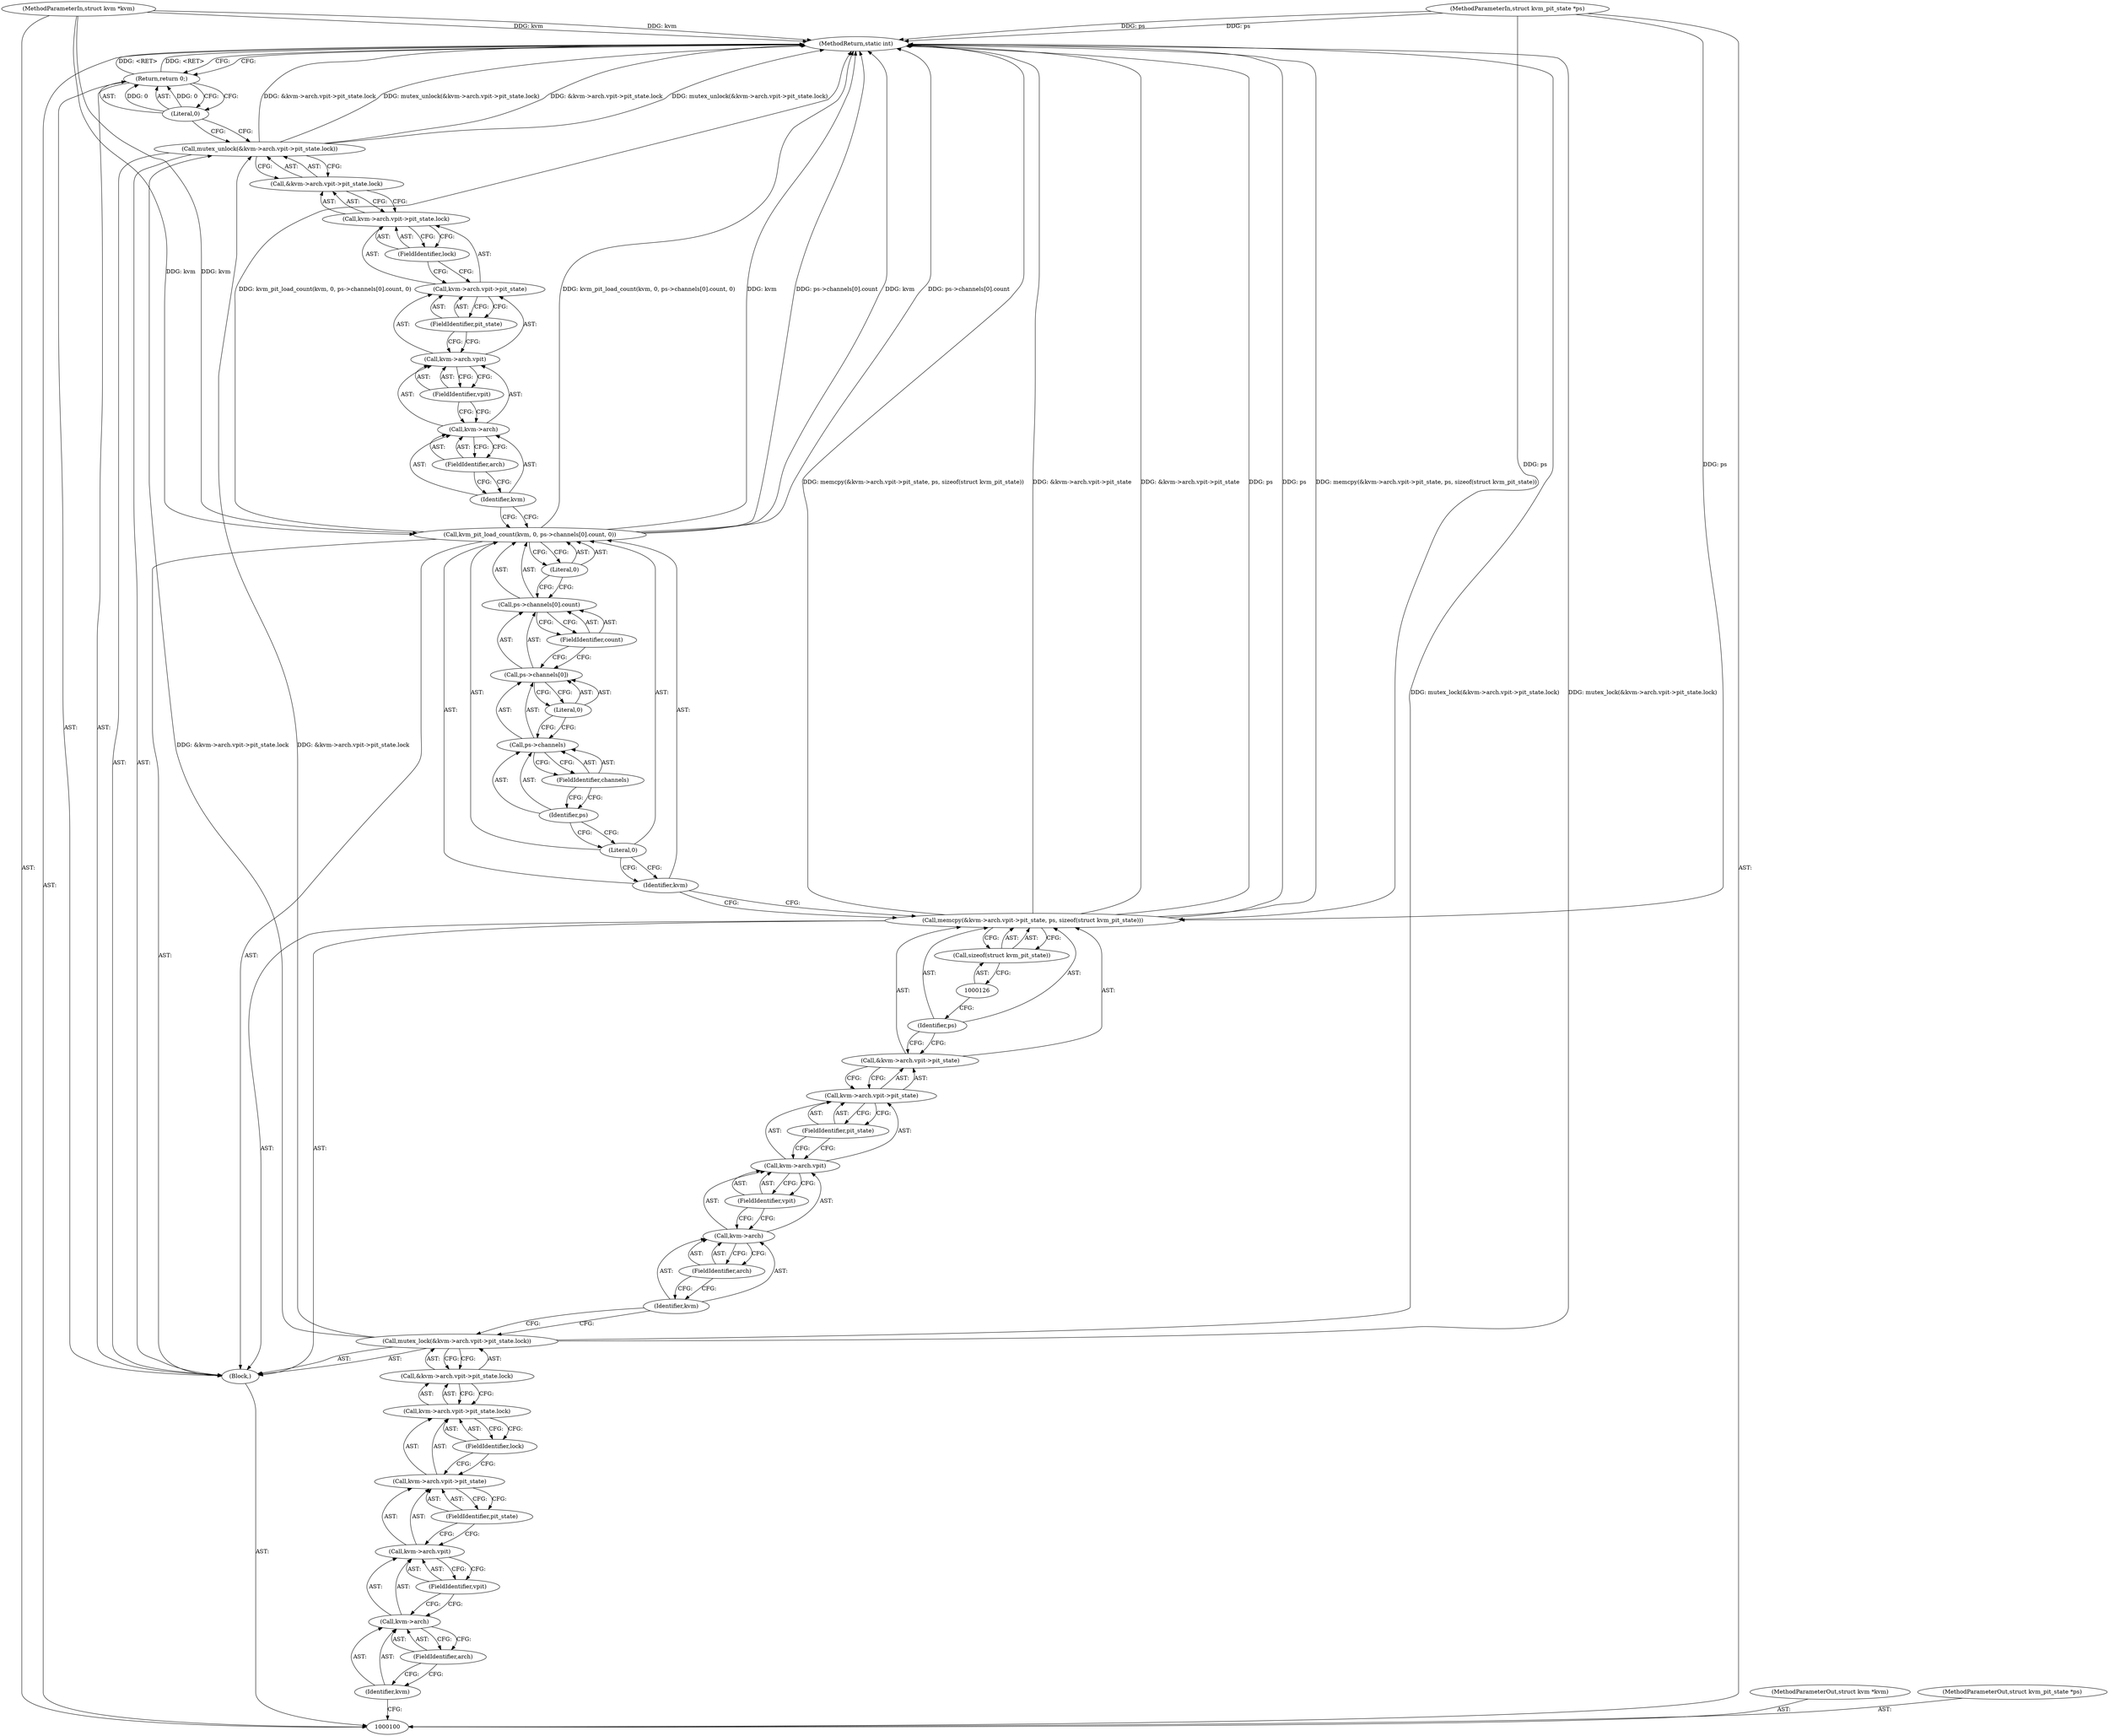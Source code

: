digraph "1_linux_0185604c2d82c560dab2f2933a18f797e74ab5a8" {
"1000151" [label="(MethodReturn,static int)"];
"1000101" [label="(MethodParameterIn,struct kvm *kvm)"];
"1000202" [label="(MethodParameterOut,struct kvm *kvm)"];
"1000102" [label="(MethodParameterIn,struct kvm_pit_state *ps)"];
"1000203" [label="(MethodParameterOut,struct kvm_pit_state *ps)"];
"1000103" [label="(Block,)"];
"1000105" [label="(Call,&kvm->arch.vpit->pit_state.lock)"];
"1000106" [label="(Call,kvm->arch.vpit->pit_state.lock)"];
"1000107" [label="(Call,kvm->arch.vpit->pit_state)"];
"1000108" [label="(Call,kvm->arch.vpit)"];
"1000109" [label="(Call,kvm->arch)"];
"1000110" [label="(Identifier,kvm)"];
"1000111" [label="(FieldIdentifier,arch)"];
"1000104" [label="(Call,mutex_lock(&kvm->arch.vpit->pit_state.lock))"];
"1000112" [label="(FieldIdentifier,vpit)"];
"1000113" [label="(FieldIdentifier,pit_state)"];
"1000114" [label="(FieldIdentifier,lock)"];
"1000117" [label="(Call,kvm->arch.vpit->pit_state)"];
"1000118" [label="(Call,kvm->arch.vpit)"];
"1000119" [label="(Call,kvm->arch)"];
"1000120" [label="(Identifier,kvm)"];
"1000121" [label="(FieldIdentifier,arch)"];
"1000115" [label="(Call,memcpy(&kvm->arch.vpit->pit_state, ps, sizeof(struct kvm_pit_state)))"];
"1000122" [label="(FieldIdentifier,vpit)"];
"1000123" [label="(FieldIdentifier,pit_state)"];
"1000124" [label="(Identifier,ps)"];
"1000125" [label="(Call,sizeof(struct kvm_pit_state))"];
"1000116" [label="(Call,&kvm->arch.vpit->pit_state)"];
"1000127" [label="(Call,kvm_pit_load_count(kvm, 0, ps->channels[0].count, 0))"];
"1000128" [label="(Identifier,kvm)"];
"1000129" [label="(Literal,0)"];
"1000130" [label="(Call,ps->channels[0].count)"];
"1000131" [label="(Call,ps->channels[0])"];
"1000132" [label="(Call,ps->channels)"];
"1000133" [label="(Identifier,ps)"];
"1000134" [label="(FieldIdentifier,channels)"];
"1000135" [label="(Literal,0)"];
"1000136" [label="(FieldIdentifier,count)"];
"1000137" [label="(Literal,0)"];
"1000139" [label="(Call,&kvm->arch.vpit->pit_state.lock)"];
"1000140" [label="(Call,kvm->arch.vpit->pit_state.lock)"];
"1000141" [label="(Call,kvm->arch.vpit->pit_state)"];
"1000142" [label="(Call,kvm->arch.vpit)"];
"1000143" [label="(Call,kvm->arch)"];
"1000144" [label="(Identifier,kvm)"];
"1000138" [label="(Call,mutex_unlock(&kvm->arch.vpit->pit_state.lock))"];
"1000145" [label="(FieldIdentifier,arch)"];
"1000146" [label="(FieldIdentifier,vpit)"];
"1000147" [label="(FieldIdentifier,pit_state)"];
"1000148" [label="(FieldIdentifier,lock)"];
"1000149" [label="(Return,return 0;)"];
"1000150" [label="(Literal,0)"];
"1000151" -> "1000100"  [label="AST: "];
"1000151" -> "1000149"  [label="CFG: "];
"1000149" -> "1000151"  [label="DDG: <RET>"];
"1000127" -> "1000151"  [label="DDG: ps->channels[0].count"];
"1000127" -> "1000151"  [label="DDG: kvm_pit_load_count(kvm, 0, ps->channels[0].count, 0)"];
"1000127" -> "1000151"  [label="DDG: kvm"];
"1000104" -> "1000151"  [label="DDG: mutex_lock(&kvm->arch.vpit->pit_state.lock)"];
"1000138" -> "1000151"  [label="DDG: &kvm->arch.vpit->pit_state.lock"];
"1000138" -> "1000151"  [label="DDG: mutex_unlock(&kvm->arch.vpit->pit_state.lock)"];
"1000115" -> "1000151"  [label="DDG: memcpy(&kvm->arch.vpit->pit_state, ps, sizeof(struct kvm_pit_state))"];
"1000115" -> "1000151"  [label="DDG: &kvm->arch.vpit->pit_state"];
"1000115" -> "1000151"  [label="DDG: ps"];
"1000102" -> "1000151"  [label="DDG: ps"];
"1000101" -> "1000151"  [label="DDG: kvm"];
"1000101" -> "1000100"  [label="AST: "];
"1000101" -> "1000151"  [label="DDG: kvm"];
"1000101" -> "1000127"  [label="DDG: kvm"];
"1000202" -> "1000100"  [label="AST: "];
"1000102" -> "1000100"  [label="AST: "];
"1000102" -> "1000151"  [label="DDG: ps"];
"1000102" -> "1000115"  [label="DDG: ps"];
"1000203" -> "1000100"  [label="AST: "];
"1000103" -> "1000100"  [label="AST: "];
"1000104" -> "1000103"  [label="AST: "];
"1000115" -> "1000103"  [label="AST: "];
"1000127" -> "1000103"  [label="AST: "];
"1000138" -> "1000103"  [label="AST: "];
"1000149" -> "1000103"  [label="AST: "];
"1000105" -> "1000104"  [label="AST: "];
"1000105" -> "1000106"  [label="CFG: "];
"1000106" -> "1000105"  [label="AST: "];
"1000104" -> "1000105"  [label="CFG: "];
"1000106" -> "1000105"  [label="AST: "];
"1000106" -> "1000114"  [label="CFG: "];
"1000107" -> "1000106"  [label="AST: "];
"1000114" -> "1000106"  [label="AST: "];
"1000105" -> "1000106"  [label="CFG: "];
"1000107" -> "1000106"  [label="AST: "];
"1000107" -> "1000113"  [label="CFG: "];
"1000108" -> "1000107"  [label="AST: "];
"1000113" -> "1000107"  [label="AST: "];
"1000114" -> "1000107"  [label="CFG: "];
"1000108" -> "1000107"  [label="AST: "];
"1000108" -> "1000112"  [label="CFG: "];
"1000109" -> "1000108"  [label="AST: "];
"1000112" -> "1000108"  [label="AST: "];
"1000113" -> "1000108"  [label="CFG: "];
"1000109" -> "1000108"  [label="AST: "];
"1000109" -> "1000111"  [label="CFG: "];
"1000110" -> "1000109"  [label="AST: "];
"1000111" -> "1000109"  [label="AST: "];
"1000112" -> "1000109"  [label="CFG: "];
"1000110" -> "1000109"  [label="AST: "];
"1000110" -> "1000100"  [label="CFG: "];
"1000111" -> "1000110"  [label="CFG: "];
"1000111" -> "1000109"  [label="AST: "];
"1000111" -> "1000110"  [label="CFG: "];
"1000109" -> "1000111"  [label="CFG: "];
"1000104" -> "1000103"  [label="AST: "];
"1000104" -> "1000105"  [label="CFG: "];
"1000105" -> "1000104"  [label="AST: "];
"1000120" -> "1000104"  [label="CFG: "];
"1000104" -> "1000151"  [label="DDG: mutex_lock(&kvm->arch.vpit->pit_state.lock)"];
"1000104" -> "1000138"  [label="DDG: &kvm->arch.vpit->pit_state.lock"];
"1000112" -> "1000108"  [label="AST: "];
"1000112" -> "1000109"  [label="CFG: "];
"1000108" -> "1000112"  [label="CFG: "];
"1000113" -> "1000107"  [label="AST: "];
"1000113" -> "1000108"  [label="CFG: "];
"1000107" -> "1000113"  [label="CFG: "];
"1000114" -> "1000106"  [label="AST: "];
"1000114" -> "1000107"  [label="CFG: "];
"1000106" -> "1000114"  [label="CFG: "];
"1000117" -> "1000116"  [label="AST: "];
"1000117" -> "1000123"  [label="CFG: "];
"1000118" -> "1000117"  [label="AST: "];
"1000123" -> "1000117"  [label="AST: "];
"1000116" -> "1000117"  [label="CFG: "];
"1000118" -> "1000117"  [label="AST: "];
"1000118" -> "1000122"  [label="CFG: "];
"1000119" -> "1000118"  [label="AST: "];
"1000122" -> "1000118"  [label="AST: "];
"1000123" -> "1000118"  [label="CFG: "];
"1000119" -> "1000118"  [label="AST: "];
"1000119" -> "1000121"  [label="CFG: "];
"1000120" -> "1000119"  [label="AST: "];
"1000121" -> "1000119"  [label="AST: "];
"1000122" -> "1000119"  [label="CFG: "];
"1000120" -> "1000119"  [label="AST: "];
"1000120" -> "1000104"  [label="CFG: "];
"1000121" -> "1000120"  [label="CFG: "];
"1000121" -> "1000119"  [label="AST: "];
"1000121" -> "1000120"  [label="CFG: "];
"1000119" -> "1000121"  [label="CFG: "];
"1000115" -> "1000103"  [label="AST: "];
"1000115" -> "1000125"  [label="CFG: "];
"1000116" -> "1000115"  [label="AST: "];
"1000124" -> "1000115"  [label="AST: "];
"1000125" -> "1000115"  [label="AST: "];
"1000128" -> "1000115"  [label="CFG: "];
"1000115" -> "1000151"  [label="DDG: memcpy(&kvm->arch.vpit->pit_state, ps, sizeof(struct kvm_pit_state))"];
"1000115" -> "1000151"  [label="DDG: &kvm->arch.vpit->pit_state"];
"1000115" -> "1000151"  [label="DDG: ps"];
"1000102" -> "1000115"  [label="DDG: ps"];
"1000122" -> "1000118"  [label="AST: "];
"1000122" -> "1000119"  [label="CFG: "];
"1000118" -> "1000122"  [label="CFG: "];
"1000123" -> "1000117"  [label="AST: "];
"1000123" -> "1000118"  [label="CFG: "];
"1000117" -> "1000123"  [label="CFG: "];
"1000124" -> "1000115"  [label="AST: "];
"1000124" -> "1000116"  [label="CFG: "];
"1000126" -> "1000124"  [label="CFG: "];
"1000125" -> "1000115"  [label="AST: "];
"1000125" -> "1000126"  [label="CFG: "];
"1000126" -> "1000125"  [label="AST: "];
"1000115" -> "1000125"  [label="CFG: "];
"1000116" -> "1000115"  [label="AST: "];
"1000116" -> "1000117"  [label="CFG: "];
"1000117" -> "1000116"  [label="AST: "];
"1000124" -> "1000116"  [label="CFG: "];
"1000127" -> "1000103"  [label="AST: "];
"1000127" -> "1000137"  [label="CFG: "];
"1000128" -> "1000127"  [label="AST: "];
"1000129" -> "1000127"  [label="AST: "];
"1000130" -> "1000127"  [label="AST: "];
"1000137" -> "1000127"  [label="AST: "];
"1000144" -> "1000127"  [label="CFG: "];
"1000127" -> "1000151"  [label="DDG: ps->channels[0].count"];
"1000127" -> "1000151"  [label="DDG: kvm_pit_load_count(kvm, 0, ps->channels[0].count, 0)"];
"1000127" -> "1000151"  [label="DDG: kvm"];
"1000101" -> "1000127"  [label="DDG: kvm"];
"1000128" -> "1000127"  [label="AST: "];
"1000128" -> "1000115"  [label="CFG: "];
"1000129" -> "1000128"  [label="CFG: "];
"1000129" -> "1000127"  [label="AST: "];
"1000129" -> "1000128"  [label="CFG: "];
"1000133" -> "1000129"  [label="CFG: "];
"1000130" -> "1000127"  [label="AST: "];
"1000130" -> "1000136"  [label="CFG: "];
"1000131" -> "1000130"  [label="AST: "];
"1000136" -> "1000130"  [label="AST: "];
"1000137" -> "1000130"  [label="CFG: "];
"1000131" -> "1000130"  [label="AST: "];
"1000131" -> "1000135"  [label="CFG: "];
"1000132" -> "1000131"  [label="AST: "];
"1000135" -> "1000131"  [label="AST: "];
"1000136" -> "1000131"  [label="CFG: "];
"1000132" -> "1000131"  [label="AST: "];
"1000132" -> "1000134"  [label="CFG: "];
"1000133" -> "1000132"  [label="AST: "];
"1000134" -> "1000132"  [label="AST: "];
"1000135" -> "1000132"  [label="CFG: "];
"1000133" -> "1000132"  [label="AST: "];
"1000133" -> "1000129"  [label="CFG: "];
"1000134" -> "1000133"  [label="CFG: "];
"1000134" -> "1000132"  [label="AST: "];
"1000134" -> "1000133"  [label="CFG: "];
"1000132" -> "1000134"  [label="CFG: "];
"1000135" -> "1000131"  [label="AST: "];
"1000135" -> "1000132"  [label="CFG: "];
"1000131" -> "1000135"  [label="CFG: "];
"1000136" -> "1000130"  [label="AST: "];
"1000136" -> "1000131"  [label="CFG: "];
"1000130" -> "1000136"  [label="CFG: "];
"1000137" -> "1000127"  [label="AST: "];
"1000137" -> "1000130"  [label="CFG: "];
"1000127" -> "1000137"  [label="CFG: "];
"1000139" -> "1000138"  [label="AST: "];
"1000139" -> "1000140"  [label="CFG: "];
"1000140" -> "1000139"  [label="AST: "];
"1000138" -> "1000139"  [label="CFG: "];
"1000140" -> "1000139"  [label="AST: "];
"1000140" -> "1000148"  [label="CFG: "];
"1000141" -> "1000140"  [label="AST: "];
"1000148" -> "1000140"  [label="AST: "];
"1000139" -> "1000140"  [label="CFG: "];
"1000141" -> "1000140"  [label="AST: "];
"1000141" -> "1000147"  [label="CFG: "];
"1000142" -> "1000141"  [label="AST: "];
"1000147" -> "1000141"  [label="AST: "];
"1000148" -> "1000141"  [label="CFG: "];
"1000142" -> "1000141"  [label="AST: "];
"1000142" -> "1000146"  [label="CFG: "];
"1000143" -> "1000142"  [label="AST: "];
"1000146" -> "1000142"  [label="AST: "];
"1000147" -> "1000142"  [label="CFG: "];
"1000143" -> "1000142"  [label="AST: "];
"1000143" -> "1000145"  [label="CFG: "];
"1000144" -> "1000143"  [label="AST: "];
"1000145" -> "1000143"  [label="AST: "];
"1000146" -> "1000143"  [label="CFG: "];
"1000144" -> "1000143"  [label="AST: "];
"1000144" -> "1000127"  [label="CFG: "];
"1000145" -> "1000144"  [label="CFG: "];
"1000138" -> "1000103"  [label="AST: "];
"1000138" -> "1000139"  [label="CFG: "];
"1000139" -> "1000138"  [label="AST: "];
"1000150" -> "1000138"  [label="CFG: "];
"1000138" -> "1000151"  [label="DDG: &kvm->arch.vpit->pit_state.lock"];
"1000138" -> "1000151"  [label="DDG: mutex_unlock(&kvm->arch.vpit->pit_state.lock)"];
"1000104" -> "1000138"  [label="DDG: &kvm->arch.vpit->pit_state.lock"];
"1000145" -> "1000143"  [label="AST: "];
"1000145" -> "1000144"  [label="CFG: "];
"1000143" -> "1000145"  [label="CFG: "];
"1000146" -> "1000142"  [label="AST: "];
"1000146" -> "1000143"  [label="CFG: "];
"1000142" -> "1000146"  [label="CFG: "];
"1000147" -> "1000141"  [label="AST: "];
"1000147" -> "1000142"  [label="CFG: "];
"1000141" -> "1000147"  [label="CFG: "];
"1000148" -> "1000140"  [label="AST: "];
"1000148" -> "1000141"  [label="CFG: "];
"1000140" -> "1000148"  [label="CFG: "];
"1000149" -> "1000103"  [label="AST: "];
"1000149" -> "1000150"  [label="CFG: "];
"1000150" -> "1000149"  [label="AST: "];
"1000151" -> "1000149"  [label="CFG: "];
"1000149" -> "1000151"  [label="DDG: <RET>"];
"1000150" -> "1000149"  [label="DDG: 0"];
"1000150" -> "1000149"  [label="AST: "];
"1000150" -> "1000138"  [label="CFG: "];
"1000149" -> "1000150"  [label="CFG: "];
"1000150" -> "1000149"  [label="DDG: 0"];
}
